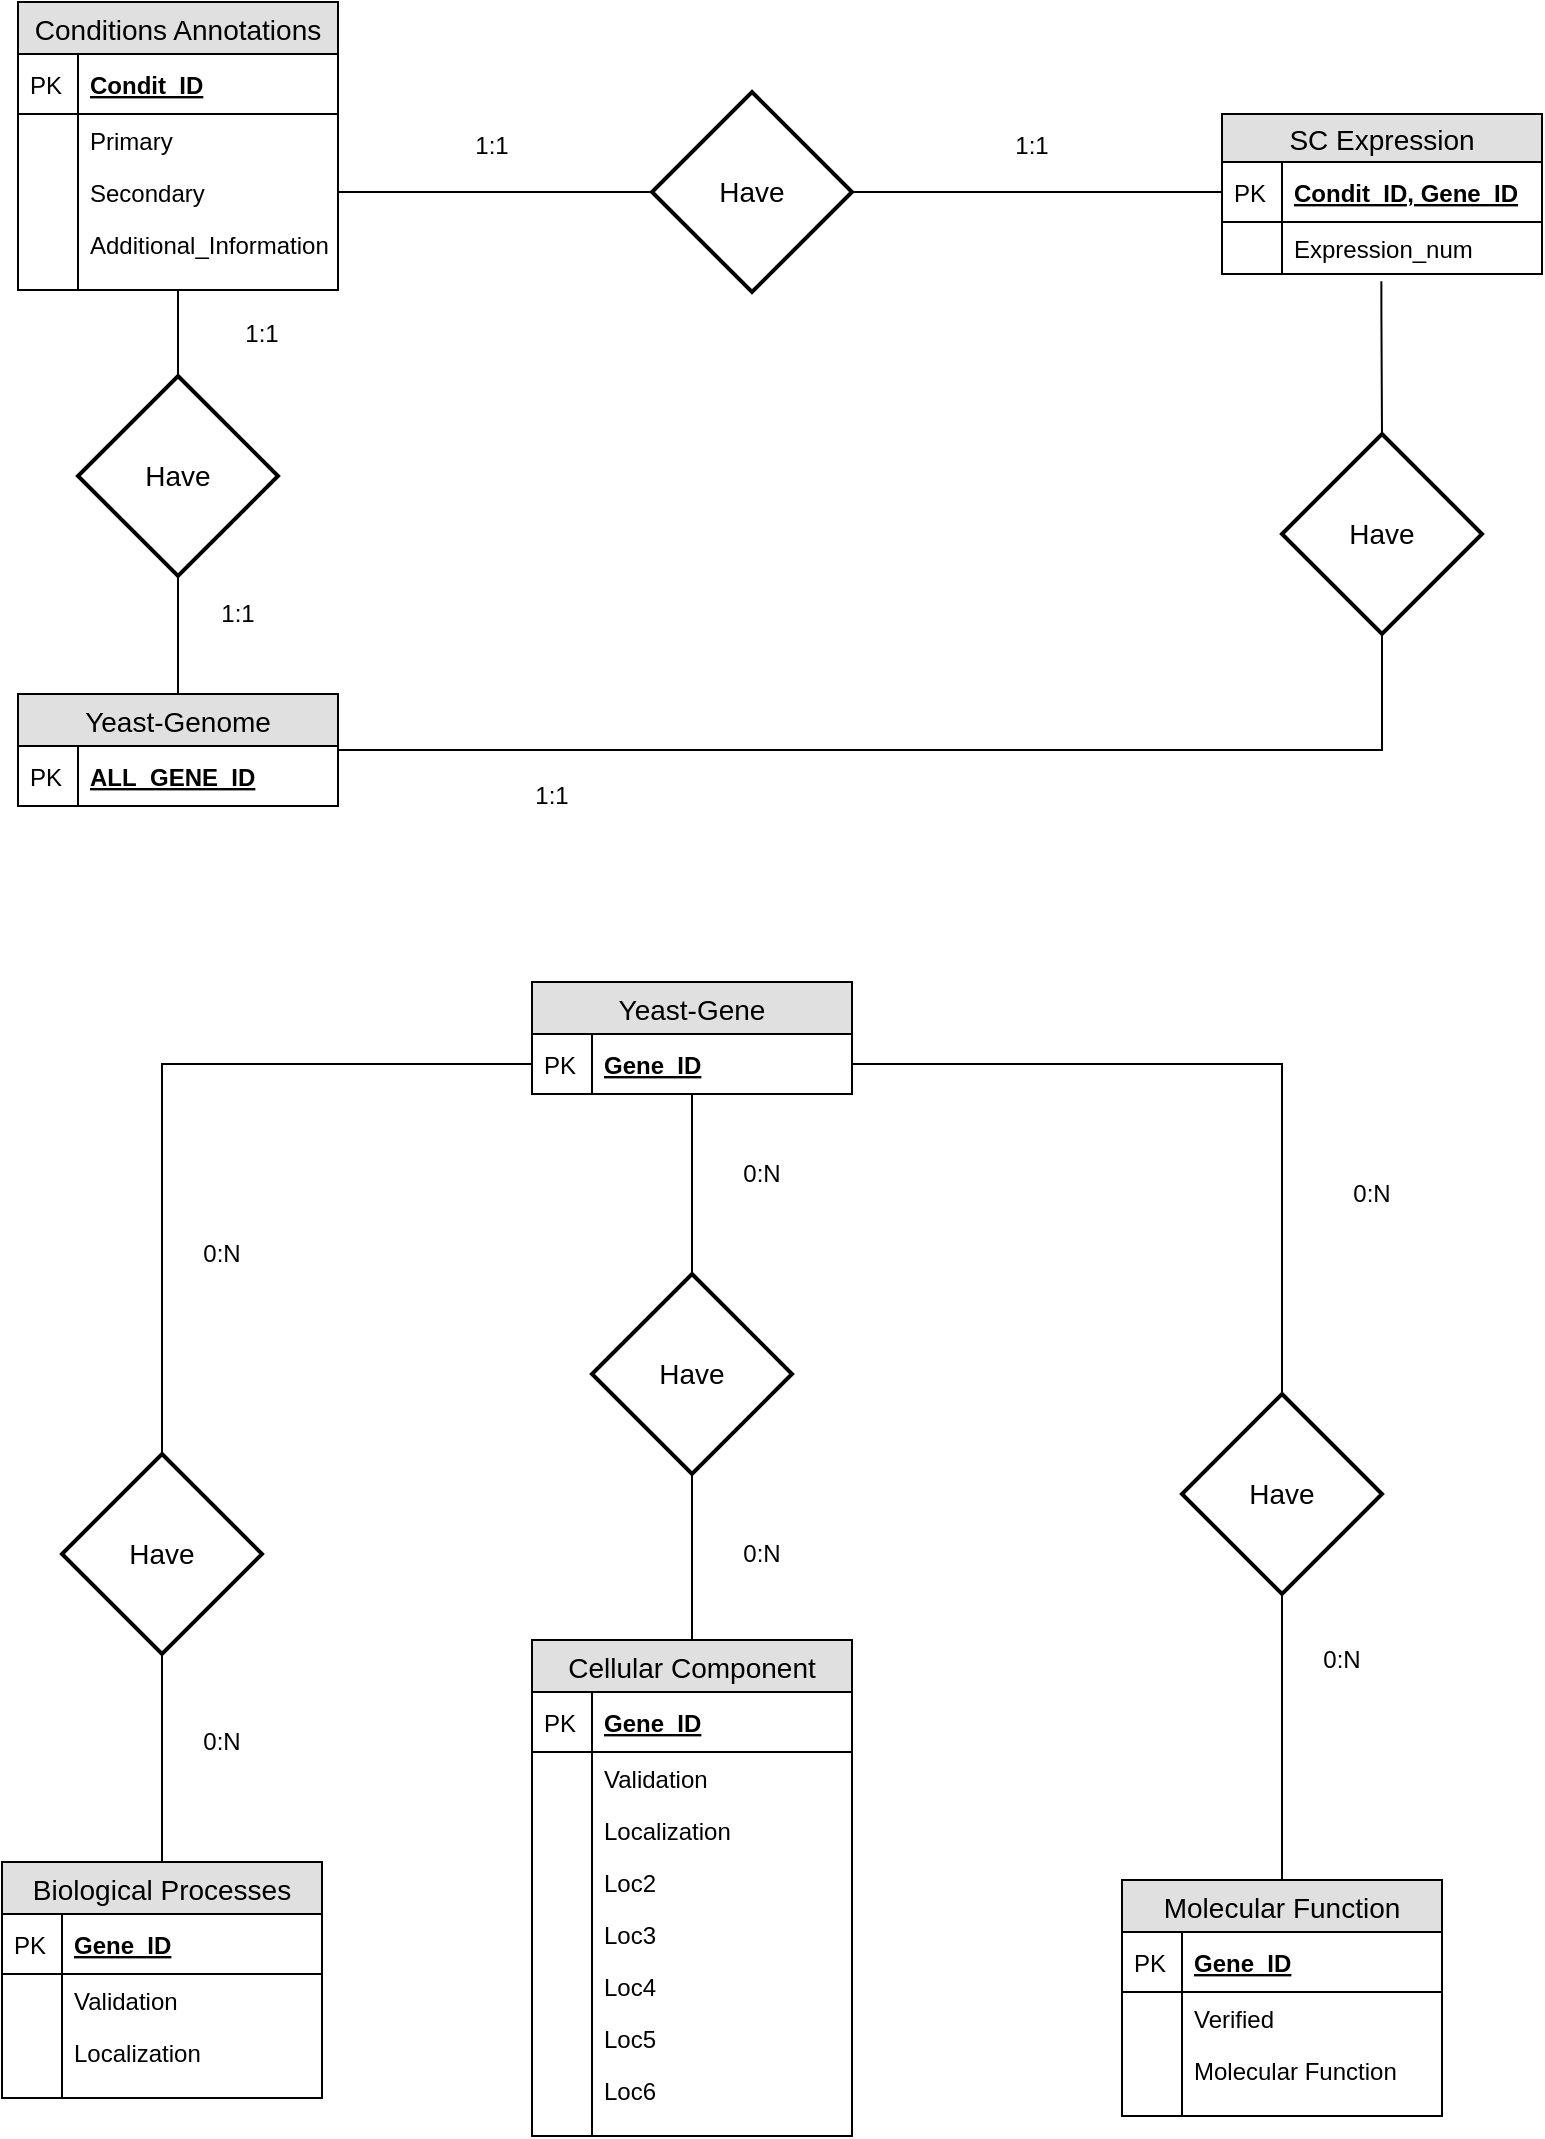 <mxfile version="12.1.0" type="device" pages="1"><diagram id="scWGcqjn_IYCOLlwHUH1" name="Page-1"><mxGraphModel dx="797" dy="902" grid="1" gridSize="10" guides="1" tooltips="1" connect="1" arrows="1" fold="1" page="1" pageScale="1" pageWidth="850" pageHeight="1100" math="0" shadow="0"><root><mxCell id="0"/><mxCell id="1" parent="0"/><mxCell id="nrZJSowyt6EIEd6mgITd-166" style="edgeStyle=orthogonalEdgeStyle;rounded=0;orthogonalLoop=1;jettySize=auto;html=1;entryX=0.5;entryY=0;entryDx=0;entryDy=0;endArrow=none;endFill=0;" parent="1" source="nrZJSowyt6EIEd6mgITd-1" target="nrZJSowyt6EIEd6mgITd-164" edge="1"><mxGeometry relative="1" as="geometry"/></mxCell><mxCell id="nrZJSowyt6EIEd6mgITd-1" value="Conditions Annotations" style="swimlane;fontStyle=0;childLayout=stackLayout;horizontal=1;startSize=26;fillColor=#e0e0e0;horizontalStack=0;resizeParent=1;resizeParentMax=0;resizeLast=0;collapsible=1;marginBottom=0;swimlaneFillColor=#ffffff;align=center;fontSize=14;" parent="1" vertex="1"><mxGeometry x="53" y="4" width="160" height="144" as="geometry"/></mxCell><mxCell id="nrZJSowyt6EIEd6mgITd-2" value="Condit_ID" style="shape=partialRectangle;top=0;left=0;right=0;bottom=1;align=left;verticalAlign=middle;fillColor=none;spacingLeft=34;spacingRight=4;overflow=hidden;rotatable=0;points=[[0,0.5],[1,0.5]];portConstraint=eastwest;dropTarget=0;fontStyle=5;fontSize=12;" parent="nrZJSowyt6EIEd6mgITd-1" vertex="1"><mxGeometry y="26" width="160" height="30" as="geometry"/></mxCell><mxCell id="nrZJSowyt6EIEd6mgITd-3" value="PK" style="shape=partialRectangle;top=0;left=0;bottom=0;fillColor=none;align=left;verticalAlign=middle;spacingLeft=4;spacingRight=4;overflow=hidden;rotatable=0;points=[];portConstraint=eastwest;part=1;fontSize=12;" parent="nrZJSowyt6EIEd6mgITd-2" vertex="1" connectable="0"><mxGeometry width="30" height="30" as="geometry"/></mxCell><mxCell id="nrZJSowyt6EIEd6mgITd-4" value="Primary" style="shape=partialRectangle;top=0;left=0;right=0;bottom=0;align=left;verticalAlign=top;fillColor=none;spacingLeft=34;spacingRight=4;overflow=hidden;rotatable=0;points=[[0,0.5],[1,0.5]];portConstraint=eastwest;dropTarget=0;fontSize=12;" parent="nrZJSowyt6EIEd6mgITd-1" vertex="1"><mxGeometry y="56" width="160" height="26" as="geometry"/></mxCell><mxCell id="nrZJSowyt6EIEd6mgITd-5" value="" style="shape=partialRectangle;top=0;left=0;bottom=0;fillColor=none;align=left;verticalAlign=top;spacingLeft=4;spacingRight=4;overflow=hidden;rotatable=0;points=[];portConstraint=eastwest;part=1;fontSize=12;" parent="nrZJSowyt6EIEd6mgITd-4" vertex="1" connectable="0"><mxGeometry width="30" height="26" as="geometry"/></mxCell><mxCell id="nrZJSowyt6EIEd6mgITd-6" value="Secondary" style="shape=partialRectangle;top=0;left=0;right=0;bottom=0;align=left;verticalAlign=top;fillColor=none;spacingLeft=34;spacingRight=4;overflow=hidden;rotatable=0;points=[[0,0.5],[1,0.5]];portConstraint=eastwest;dropTarget=0;fontSize=12;" parent="nrZJSowyt6EIEd6mgITd-1" vertex="1"><mxGeometry y="82" width="160" height="26" as="geometry"/></mxCell><mxCell id="nrZJSowyt6EIEd6mgITd-7" value="" style="shape=partialRectangle;top=0;left=0;bottom=0;fillColor=none;align=left;verticalAlign=top;spacingLeft=4;spacingRight=4;overflow=hidden;rotatable=0;points=[];portConstraint=eastwest;part=1;fontSize=12;" parent="nrZJSowyt6EIEd6mgITd-6" vertex="1" connectable="0"><mxGeometry width="30" height="26" as="geometry"/></mxCell><mxCell id="nrZJSowyt6EIEd6mgITd-8" value="Additional_Information" style="shape=partialRectangle;top=0;left=0;right=0;bottom=0;align=left;verticalAlign=top;fillColor=none;spacingLeft=34;spacingRight=4;overflow=hidden;rotatable=0;points=[[0,0.5],[1,0.5]];portConstraint=eastwest;dropTarget=0;fontSize=12;" parent="nrZJSowyt6EIEd6mgITd-1" vertex="1"><mxGeometry y="108" width="160" height="26" as="geometry"/></mxCell><mxCell id="nrZJSowyt6EIEd6mgITd-9" value="" style="shape=partialRectangle;top=0;left=0;bottom=0;fillColor=none;align=left;verticalAlign=top;spacingLeft=4;spacingRight=4;overflow=hidden;rotatable=0;points=[];portConstraint=eastwest;part=1;fontSize=12;" parent="nrZJSowyt6EIEd6mgITd-8" vertex="1" connectable="0"><mxGeometry width="30" height="26" as="geometry"/></mxCell><mxCell id="nrZJSowyt6EIEd6mgITd-10" value="" style="shape=partialRectangle;top=0;left=0;right=0;bottom=0;align=left;verticalAlign=top;fillColor=none;spacingLeft=34;spacingRight=4;overflow=hidden;rotatable=0;points=[[0,0.5],[1,0.5]];portConstraint=eastwest;dropTarget=0;fontSize=12;" parent="nrZJSowyt6EIEd6mgITd-1" vertex="1"><mxGeometry y="134" width="160" height="10" as="geometry"/></mxCell><mxCell id="nrZJSowyt6EIEd6mgITd-11" value="" style="shape=partialRectangle;top=0;left=0;bottom=0;fillColor=none;align=left;verticalAlign=top;spacingLeft=4;spacingRight=4;overflow=hidden;rotatable=0;points=[];portConstraint=eastwest;part=1;fontSize=12;" parent="nrZJSowyt6EIEd6mgITd-10" vertex="1" connectable="0"><mxGeometry width="30" height="10" as="geometry"/></mxCell><mxCell id="nrZJSowyt6EIEd6mgITd-14" value="Biological Processes" style="swimlane;fontStyle=0;childLayout=stackLayout;horizontal=1;startSize=26;fillColor=#e0e0e0;horizontalStack=0;resizeParent=1;resizeParentMax=0;resizeLast=0;collapsible=1;marginBottom=0;swimlaneFillColor=#ffffff;align=center;fontSize=14;" parent="1" vertex="1"><mxGeometry x="45" y="934" width="160" height="118" as="geometry"/></mxCell><mxCell id="nrZJSowyt6EIEd6mgITd-15" value="Gene_ID" style="shape=partialRectangle;top=0;left=0;right=0;bottom=1;align=left;verticalAlign=middle;fillColor=none;spacingLeft=34;spacingRight=4;overflow=hidden;rotatable=0;points=[[0,0.5],[1,0.5]];portConstraint=eastwest;dropTarget=0;fontStyle=5;fontSize=12;" parent="nrZJSowyt6EIEd6mgITd-14" vertex="1"><mxGeometry y="26" width="160" height="30" as="geometry"/></mxCell><mxCell id="nrZJSowyt6EIEd6mgITd-16" value="PK" style="shape=partialRectangle;top=0;left=0;bottom=0;fillColor=none;align=left;verticalAlign=middle;spacingLeft=4;spacingRight=4;overflow=hidden;rotatable=0;points=[];portConstraint=eastwest;part=1;fontSize=12;" parent="nrZJSowyt6EIEd6mgITd-15" vertex="1" connectable="0"><mxGeometry width="30" height="30" as="geometry"/></mxCell><mxCell id="nrZJSowyt6EIEd6mgITd-17" value="Validation" style="shape=partialRectangle;top=0;left=0;right=0;bottom=0;align=left;verticalAlign=top;fillColor=none;spacingLeft=34;spacingRight=4;overflow=hidden;rotatable=0;points=[[0,0.5],[1,0.5]];portConstraint=eastwest;dropTarget=0;fontSize=12;" parent="nrZJSowyt6EIEd6mgITd-14" vertex="1"><mxGeometry y="56" width="160" height="26" as="geometry"/></mxCell><mxCell id="nrZJSowyt6EIEd6mgITd-18" value="" style="shape=partialRectangle;top=0;left=0;bottom=0;fillColor=none;align=left;verticalAlign=top;spacingLeft=4;spacingRight=4;overflow=hidden;rotatable=0;points=[];portConstraint=eastwest;part=1;fontSize=12;" parent="nrZJSowyt6EIEd6mgITd-17" vertex="1" connectable="0"><mxGeometry width="30" height="26" as="geometry"/></mxCell><mxCell id="nrZJSowyt6EIEd6mgITd-19" value="Localization" style="shape=partialRectangle;top=0;left=0;right=0;bottom=0;align=left;verticalAlign=top;fillColor=none;spacingLeft=34;spacingRight=4;overflow=hidden;rotatable=0;points=[[0,0.5],[1,0.5]];portConstraint=eastwest;dropTarget=0;fontSize=12;" parent="nrZJSowyt6EIEd6mgITd-14" vertex="1"><mxGeometry y="82" width="160" height="26" as="geometry"/></mxCell><mxCell id="nrZJSowyt6EIEd6mgITd-20" value="" style="shape=partialRectangle;top=0;left=0;bottom=0;fillColor=none;align=left;verticalAlign=top;spacingLeft=4;spacingRight=4;overflow=hidden;rotatable=0;points=[];portConstraint=eastwest;part=1;fontSize=12;" parent="nrZJSowyt6EIEd6mgITd-19" vertex="1" connectable="0"><mxGeometry width="30" height="26" as="geometry"/></mxCell><mxCell id="nrZJSowyt6EIEd6mgITd-23" value="" style="shape=partialRectangle;top=0;left=0;right=0;bottom=0;align=left;verticalAlign=top;fillColor=none;spacingLeft=34;spacingRight=4;overflow=hidden;rotatable=0;points=[[0,0.5],[1,0.5]];portConstraint=eastwest;dropTarget=0;fontSize=12;" parent="nrZJSowyt6EIEd6mgITd-14" vertex="1"><mxGeometry y="108" width="160" height="10" as="geometry"/></mxCell><mxCell id="nrZJSowyt6EIEd6mgITd-24" value="" style="shape=partialRectangle;top=0;left=0;bottom=0;fillColor=none;align=left;verticalAlign=top;spacingLeft=4;spacingRight=4;overflow=hidden;rotatable=0;points=[];portConstraint=eastwest;part=1;fontSize=12;" parent="nrZJSowyt6EIEd6mgITd-23" vertex="1" connectable="0"><mxGeometry width="30" height="10" as="geometry"/></mxCell><mxCell id="nrZJSowyt6EIEd6mgITd-25" value="Cellular Component" style="swimlane;fontStyle=0;childLayout=stackLayout;horizontal=1;startSize=26;fillColor=#e0e0e0;horizontalStack=0;resizeParent=1;resizeParentMax=0;resizeLast=0;collapsible=1;marginBottom=0;swimlaneFillColor=#ffffff;align=center;fontSize=14;" parent="1" vertex="1"><mxGeometry x="310" y="823" width="160" height="248" as="geometry"/></mxCell><mxCell id="nrZJSowyt6EIEd6mgITd-26" value="Gene_ID" style="shape=partialRectangle;top=0;left=0;right=0;bottom=1;align=left;verticalAlign=middle;fillColor=none;spacingLeft=34;spacingRight=4;overflow=hidden;rotatable=0;points=[[0,0.5],[1,0.5]];portConstraint=eastwest;dropTarget=0;fontStyle=5;fontSize=12;" parent="nrZJSowyt6EIEd6mgITd-25" vertex="1"><mxGeometry y="26" width="160" height="30" as="geometry"/></mxCell><mxCell id="nrZJSowyt6EIEd6mgITd-27" value="PK" style="shape=partialRectangle;top=0;left=0;bottom=0;fillColor=none;align=left;verticalAlign=middle;spacingLeft=4;spacingRight=4;overflow=hidden;rotatable=0;points=[];portConstraint=eastwest;part=1;fontSize=12;" parent="nrZJSowyt6EIEd6mgITd-26" vertex="1" connectable="0"><mxGeometry width="30" height="30" as="geometry"/></mxCell><mxCell id="nrZJSowyt6EIEd6mgITd-28" value="Validation" style="shape=partialRectangle;top=0;left=0;right=0;bottom=0;align=left;verticalAlign=top;fillColor=none;spacingLeft=34;spacingRight=4;overflow=hidden;rotatable=0;points=[[0,0.5],[1,0.5]];portConstraint=eastwest;dropTarget=0;fontSize=12;" parent="nrZJSowyt6EIEd6mgITd-25" vertex="1"><mxGeometry y="56" width="160" height="26" as="geometry"/></mxCell><mxCell id="nrZJSowyt6EIEd6mgITd-29" value="" style="shape=partialRectangle;top=0;left=0;bottom=0;fillColor=none;align=left;verticalAlign=top;spacingLeft=4;spacingRight=4;overflow=hidden;rotatable=0;points=[];portConstraint=eastwest;part=1;fontSize=12;" parent="nrZJSowyt6EIEd6mgITd-28" vertex="1" connectable="0"><mxGeometry width="30" height="26" as="geometry"/></mxCell><mxCell id="nrZJSowyt6EIEd6mgITd-30" value="Localization" style="shape=partialRectangle;top=0;left=0;right=0;bottom=0;align=left;verticalAlign=top;fillColor=none;spacingLeft=34;spacingRight=4;overflow=hidden;rotatable=0;points=[[0,0.5],[1,0.5]];portConstraint=eastwest;dropTarget=0;fontSize=12;" parent="nrZJSowyt6EIEd6mgITd-25" vertex="1"><mxGeometry y="82" width="160" height="26" as="geometry"/></mxCell><mxCell id="nrZJSowyt6EIEd6mgITd-31" value="" style="shape=partialRectangle;top=0;left=0;bottom=0;fillColor=none;align=left;verticalAlign=top;spacingLeft=4;spacingRight=4;overflow=hidden;rotatable=0;points=[];portConstraint=eastwest;part=1;fontSize=12;" parent="nrZJSowyt6EIEd6mgITd-30" vertex="1" connectable="0"><mxGeometry width="30" height="26" as="geometry"/></mxCell><mxCell id="nrZJSowyt6EIEd6mgITd-32" value="Loc2" style="shape=partialRectangle;top=0;left=0;right=0;bottom=0;align=left;verticalAlign=top;fillColor=none;spacingLeft=34;spacingRight=4;overflow=hidden;rotatable=0;points=[[0,0.5],[1,0.5]];portConstraint=eastwest;dropTarget=0;fontSize=12;" parent="nrZJSowyt6EIEd6mgITd-25" vertex="1"><mxGeometry y="108" width="160" height="26" as="geometry"/></mxCell><mxCell id="nrZJSowyt6EIEd6mgITd-33" value="" style="shape=partialRectangle;top=0;left=0;bottom=0;fillColor=none;align=left;verticalAlign=top;spacingLeft=4;spacingRight=4;overflow=hidden;rotatable=0;points=[];portConstraint=eastwest;part=1;fontSize=12;" parent="nrZJSowyt6EIEd6mgITd-32" vertex="1" connectable="0"><mxGeometry width="30" height="26" as="geometry"/></mxCell><mxCell id="nrZJSowyt6EIEd6mgITd-36" value="Loc3" style="shape=partialRectangle;top=0;left=0;right=0;bottom=0;align=left;verticalAlign=top;fillColor=none;spacingLeft=34;spacingRight=4;overflow=hidden;rotatable=0;points=[[0,0.5],[1,0.5]];portConstraint=eastwest;dropTarget=0;fontSize=12;" parent="nrZJSowyt6EIEd6mgITd-25" vertex="1"><mxGeometry y="134" width="160" height="26" as="geometry"/></mxCell><mxCell id="nrZJSowyt6EIEd6mgITd-37" value="" style="shape=partialRectangle;top=0;left=0;bottom=0;fillColor=none;align=left;verticalAlign=top;spacingLeft=4;spacingRight=4;overflow=hidden;rotatable=0;points=[];portConstraint=eastwest;part=1;fontSize=12;" parent="nrZJSowyt6EIEd6mgITd-36" vertex="1" connectable="0"><mxGeometry width="30" height="26" as="geometry"/></mxCell><mxCell id="nrZJSowyt6EIEd6mgITd-38" value="Loc4" style="shape=partialRectangle;top=0;left=0;right=0;bottom=0;align=left;verticalAlign=top;fillColor=none;spacingLeft=34;spacingRight=4;overflow=hidden;rotatable=0;points=[[0,0.5],[1,0.5]];portConstraint=eastwest;dropTarget=0;fontSize=12;" parent="nrZJSowyt6EIEd6mgITd-25" vertex="1"><mxGeometry y="160" width="160" height="26" as="geometry"/></mxCell><mxCell id="nrZJSowyt6EIEd6mgITd-39" value="" style="shape=partialRectangle;top=0;left=0;bottom=0;fillColor=none;align=left;verticalAlign=top;spacingLeft=4;spacingRight=4;overflow=hidden;rotatable=0;points=[];portConstraint=eastwest;part=1;fontSize=12;" parent="nrZJSowyt6EIEd6mgITd-38" vertex="1" connectable="0"><mxGeometry width="30" height="26" as="geometry"/></mxCell><mxCell id="nrZJSowyt6EIEd6mgITd-40" value="Loc5" style="shape=partialRectangle;top=0;left=0;right=0;bottom=0;align=left;verticalAlign=top;fillColor=none;spacingLeft=34;spacingRight=4;overflow=hidden;rotatable=0;points=[[0,0.5],[1,0.5]];portConstraint=eastwest;dropTarget=0;fontSize=12;" parent="nrZJSowyt6EIEd6mgITd-25" vertex="1"><mxGeometry y="186" width="160" height="26" as="geometry"/></mxCell><mxCell id="nrZJSowyt6EIEd6mgITd-41" value="" style="shape=partialRectangle;top=0;left=0;bottom=0;fillColor=none;align=left;verticalAlign=top;spacingLeft=4;spacingRight=4;overflow=hidden;rotatable=0;points=[];portConstraint=eastwest;part=1;fontSize=12;" parent="nrZJSowyt6EIEd6mgITd-40" vertex="1" connectable="0"><mxGeometry width="30" height="26" as="geometry"/></mxCell><mxCell id="nrZJSowyt6EIEd6mgITd-42" value="Loc6" style="shape=partialRectangle;top=0;left=0;right=0;bottom=0;align=left;verticalAlign=top;fillColor=none;spacingLeft=34;spacingRight=4;overflow=hidden;rotatable=0;points=[[0,0.5],[1,0.5]];portConstraint=eastwest;dropTarget=0;fontSize=12;" parent="nrZJSowyt6EIEd6mgITd-25" vertex="1"><mxGeometry y="212" width="160" height="26" as="geometry"/></mxCell><mxCell id="nrZJSowyt6EIEd6mgITd-43" value="" style="shape=partialRectangle;top=0;left=0;bottom=0;fillColor=none;align=left;verticalAlign=top;spacingLeft=4;spacingRight=4;overflow=hidden;rotatable=0;points=[];portConstraint=eastwest;part=1;fontSize=12;" parent="nrZJSowyt6EIEd6mgITd-42" vertex="1" connectable="0"><mxGeometry width="30" height="26" as="geometry"/></mxCell><mxCell id="nrZJSowyt6EIEd6mgITd-34" value="" style="shape=partialRectangle;top=0;left=0;right=0;bottom=0;align=left;verticalAlign=top;fillColor=none;spacingLeft=34;spacingRight=4;overflow=hidden;rotatable=0;points=[[0,0.5],[1,0.5]];portConstraint=eastwest;dropTarget=0;fontSize=12;" parent="nrZJSowyt6EIEd6mgITd-25" vertex="1"><mxGeometry y="238" width="160" height="10" as="geometry"/></mxCell><mxCell id="nrZJSowyt6EIEd6mgITd-35" value="" style="shape=partialRectangle;top=0;left=0;bottom=0;fillColor=none;align=left;verticalAlign=top;spacingLeft=4;spacingRight=4;overflow=hidden;rotatable=0;points=[];portConstraint=eastwest;part=1;fontSize=12;" parent="nrZJSowyt6EIEd6mgITd-34" vertex="1" connectable="0"><mxGeometry width="30" height="10" as="geometry"/></mxCell><mxCell id="nrZJSowyt6EIEd6mgITd-44" value="Molecular Function" style="swimlane;fontStyle=0;childLayout=stackLayout;horizontal=1;startSize=26;fillColor=#e0e0e0;horizontalStack=0;resizeParent=1;resizeParentMax=0;resizeLast=0;collapsible=1;marginBottom=0;swimlaneFillColor=#ffffff;align=center;fontSize=14;" parent="1" vertex="1"><mxGeometry x="605" y="943" width="160" height="118" as="geometry"/></mxCell><mxCell id="nrZJSowyt6EIEd6mgITd-45" value="Gene_ID" style="shape=partialRectangle;top=0;left=0;right=0;bottom=1;align=left;verticalAlign=middle;fillColor=none;spacingLeft=34;spacingRight=4;overflow=hidden;rotatable=0;points=[[0,0.5],[1,0.5]];portConstraint=eastwest;dropTarget=0;fontStyle=5;fontSize=12;" parent="nrZJSowyt6EIEd6mgITd-44" vertex="1"><mxGeometry y="26" width="160" height="30" as="geometry"/></mxCell><mxCell id="nrZJSowyt6EIEd6mgITd-46" value="PK" style="shape=partialRectangle;top=0;left=0;bottom=0;fillColor=none;align=left;verticalAlign=middle;spacingLeft=4;spacingRight=4;overflow=hidden;rotatable=0;points=[];portConstraint=eastwest;part=1;fontSize=12;" parent="nrZJSowyt6EIEd6mgITd-45" vertex="1" connectable="0"><mxGeometry width="30" height="30" as="geometry"/></mxCell><mxCell id="nrZJSowyt6EIEd6mgITd-47" value="Verified" style="shape=partialRectangle;top=0;left=0;right=0;bottom=0;align=left;verticalAlign=top;fillColor=none;spacingLeft=34;spacingRight=4;overflow=hidden;rotatable=0;points=[[0,0.5],[1,0.5]];portConstraint=eastwest;dropTarget=0;fontSize=12;" parent="nrZJSowyt6EIEd6mgITd-44" vertex="1"><mxGeometry y="56" width="160" height="26" as="geometry"/></mxCell><mxCell id="nrZJSowyt6EIEd6mgITd-48" value="" style="shape=partialRectangle;top=0;left=0;bottom=0;fillColor=none;align=left;verticalAlign=top;spacingLeft=4;spacingRight=4;overflow=hidden;rotatable=0;points=[];portConstraint=eastwest;part=1;fontSize=12;" parent="nrZJSowyt6EIEd6mgITd-47" vertex="1" connectable="0"><mxGeometry width="30" height="26" as="geometry"/></mxCell><mxCell id="nrZJSowyt6EIEd6mgITd-49" value="Molecular Function" style="shape=partialRectangle;top=0;left=0;right=0;bottom=0;align=left;verticalAlign=top;fillColor=none;spacingLeft=34;spacingRight=4;overflow=hidden;rotatable=0;points=[[0,0.5],[1,0.5]];portConstraint=eastwest;dropTarget=0;fontSize=12;" parent="nrZJSowyt6EIEd6mgITd-44" vertex="1"><mxGeometry y="82" width="160" height="26" as="geometry"/></mxCell><mxCell id="nrZJSowyt6EIEd6mgITd-50" value="" style="shape=partialRectangle;top=0;left=0;bottom=0;fillColor=none;align=left;verticalAlign=top;spacingLeft=4;spacingRight=4;overflow=hidden;rotatable=0;points=[];portConstraint=eastwest;part=1;fontSize=12;" parent="nrZJSowyt6EIEd6mgITd-49" vertex="1" connectable="0"><mxGeometry width="30" height="26" as="geometry"/></mxCell><mxCell id="nrZJSowyt6EIEd6mgITd-53" value="" style="shape=partialRectangle;top=0;left=0;right=0;bottom=0;align=left;verticalAlign=top;fillColor=none;spacingLeft=34;spacingRight=4;overflow=hidden;rotatable=0;points=[[0,0.5],[1,0.5]];portConstraint=eastwest;dropTarget=0;fontSize=12;" parent="nrZJSowyt6EIEd6mgITd-44" vertex="1"><mxGeometry y="108" width="160" height="10" as="geometry"/></mxCell><mxCell id="nrZJSowyt6EIEd6mgITd-54" value="" style="shape=partialRectangle;top=0;left=0;bottom=0;fillColor=none;align=left;verticalAlign=top;spacingLeft=4;spacingRight=4;overflow=hidden;rotatable=0;points=[];portConstraint=eastwest;part=1;fontSize=12;" parent="nrZJSowyt6EIEd6mgITd-53" vertex="1" connectable="0"><mxGeometry width="30" height="10" as="geometry"/></mxCell><mxCell id="nrZJSowyt6EIEd6mgITd-88" value="SC Expression" style="swimlane;fontStyle=0;childLayout=stackLayout;horizontal=1;startSize=24;fillColor=#e0e0e0;horizontalStack=0;resizeParent=1;resizeParentMax=0;resizeLast=0;collapsible=1;marginBottom=0;swimlaneFillColor=#ffffff;align=center;fontSize=14;" parent="1" vertex="1"><mxGeometry x="655" y="60" width="160" height="80" as="geometry"/></mxCell><mxCell id="nrZJSowyt6EIEd6mgITd-89" value="Condit_ID, Gene_ID" style="shape=partialRectangle;top=0;left=0;right=0;bottom=1;align=left;verticalAlign=middle;fillColor=none;spacingLeft=34;spacingRight=4;overflow=hidden;rotatable=0;points=[[0,0.5],[1,0.5]];portConstraint=eastwest;dropTarget=0;fontStyle=5;fontSize=12;" parent="nrZJSowyt6EIEd6mgITd-88" vertex="1"><mxGeometry y="24" width="160" height="30" as="geometry"/></mxCell><mxCell id="nrZJSowyt6EIEd6mgITd-90" value="PK" style="shape=partialRectangle;top=0;left=0;bottom=0;fillColor=none;align=left;verticalAlign=middle;spacingLeft=4;spacingRight=4;overflow=hidden;rotatable=0;points=[];portConstraint=eastwest;part=1;fontSize=12;" parent="nrZJSowyt6EIEd6mgITd-89" vertex="1" connectable="0"><mxGeometry width="30" height="30" as="geometry"/></mxCell><mxCell id="nrZJSowyt6EIEd6mgITd-93" value="Expression_num" style="shape=partialRectangle;top=0;left=0;right=0;bottom=0;align=left;verticalAlign=top;fillColor=none;spacingLeft=34;spacingRight=4;overflow=hidden;rotatable=0;points=[[0,0.5],[1,0.5]];portConstraint=eastwest;dropTarget=0;fontSize=12;" parent="nrZJSowyt6EIEd6mgITd-88" vertex="1"><mxGeometry y="54" width="160" height="26" as="geometry"/></mxCell><mxCell id="nrZJSowyt6EIEd6mgITd-94" value="" style="shape=partialRectangle;top=0;left=0;bottom=0;fillColor=none;align=left;verticalAlign=top;spacingLeft=4;spacingRight=4;overflow=hidden;rotatable=0;points=[];portConstraint=eastwest;part=1;fontSize=12;" parent="nrZJSowyt6EIEd6mgITd-93" vertex="1" connectable="0"><mxGeometry width="30" height="26" as="geometry"/></mxCell><mxCell id="nrZJSowyt6EIEd6mgITd-147" style="edgeStyle=orthogonalEdgeStyle;rounded=0;orthogonalLoop=1;jettySize=auto;html=1;entryX=0.5;entryY=0;entryDx=0;entryDy=0;endArrow=none;endFill=0;" parent="1" source="nrZJSowyt6EIEd6mgITd-115" target="nrZJSowyt6EIEd6mgITd-130" edge="1"><mxGeometry relative="1" as="geometry"/></mxCell><mxCell id="nrZJSowyt6EIEd6mgITd-115" value="Yeast-Gene" style="swimlane;fontStyle=0;childLayout=stackLayout;horizontal=1;startSize=26;fillColor=#e0e0e0;horizontalStack=0;resizeParent=1;resizeParentMax=0;resizeLast=0;collapsible=1;marginBottom=0;swimlaneFillColor=#ffffff;align=center;fontSize=14;" parent="1" vertex="1"><mxGeometry x="310" y="494" width="160" height="56" as="geometry"/></mxCell><mxCell id="nrZJSowyt6EIEd6mgITd-116" value="Gene_ID" style="shape=partialRectangle;top=0;left=0;right=0;bottom=1;align=left;verticalAlign=middle;fillColor=none;spacingLeft=34;spacingRight=4;overflow=hidden;rotatable=0;points=[[0,0.5],[1,0.5]];portConstraint=eastwest;dropTarget=0;fontStyle=5;fontSize=12;" parent="nrZJSowyt6EIEd6mgITd-115" vertex="1"><mxGeometry y="26" width="160" height="30" as="geometry"/></mxCell><mxCell id="nrZJSowyt6EIEd6mgITd-117" value="PK" style="shape=partialRectangle;top=0;left=0;bottom=0;fillColor=none;align=left;verticalAlign=middle;spacingLeft=4;spacingRight=4;overflow=hidden;rotatable=0;points=[];portConstraint=eastwest;part=1;fontSize=12;" parent="nrZJSowyt6EIEd6mgITd-116" vertex="1" connectable="0"><mxGeometry width="30" height="30" as="geometry"/></mxCell><mxCell id="nrZJSowyt6EIEd6mgITd-138" style="edgeStyle=orthogonalEdgeStyle;rounded=0;orthogonalLoop=1;jettySize=auto;html=1;exitX=0.5;exitY=1;exitDx=0;exitDy=0;entryX=0.5;entryY=0;entryDx=0;entryDy=0;endArrow=none;endFill=0;" parent="1" source="nrZJSowyt6EIEd6mgITd-128" target="nrZJSowyt6EIEd6mgITd-14" edge="1"><mxGeometry relative="1" as="geometry"/></mxCell><mxCell id="nrZJSowyt6EIEd6mgITd-128" value="Have" style="shape=rhombus;strokeWidth=2;fontSize=17;perimeter=rhombusPerimeter;whiteSpace=wrap;html=1;align=center;fontSize=14;" parent="1" vertex="1"><mxGeometry x="75" y="730" width="100" height="100" as="geometry"/></mxCell><mxCell id="nrZJSowyt6EIEd6mgITd-139" style="edgeStyle=orthogonalEdgeStyle;rounded=0;orthogonalLoop=1;jettySize=auto;html=1;exitX=0.5;exitY=1;exitDx=0;exitDy=0;entryX=0.5;entryY=0;entryDx=0;entryDy=0;endArrow=none;endFill=0;" parent="1" source="nrZJSowyt6EIEd6mgITd-130" target="nrZJSowyt6EIEd6mgITd-25" edge="1"><mxGeometry relative="1" as="geometry"/></mxCell><mxCell id="nrZJSowyt6EIEd6mgITd-130" value="Have" style="shape=rhombus;strokeWidth=2;fontSize=17;perimeter=rhombusPerimeter;whiteSpace=wrap;html=1;align=center;fontSize=14;" parent="1" vertex="1"><mxGeometry x="340" y="640" width="100" height="100" as="geometry"/></mxCell><mxCell id="nrZJSowyt6EIEd6mgITd-140" style="edgeStyle=orthogonalEdgeStyle;rounded=0;orthogonalLoop=1;jettySize=auto;html=1;exitX=0.5;exitY=1;exitDx=0;exitDy=0;entryX=0.5;entryY=0;entryDx=0;entryDy=0;endArrow=none;endFill=0;" parent="1" source="nrZJSowyt6EIEd6mgITd-131" target="nrZJSowyt6EIEd6mgITd-44" edge="1"><mxGeometry relative="1" as="geometry"/></mxCell><mxCell id="nrZJSowyt6EIEd6mgITd-131" value="Have" style="shape=rhombus;strokeWidth=2;fontSize=17;perimeter=rhombusPerimeter;whiteSpace=wrap;html=1;align=center;fontSize=14;" parent="1" vertex="1"><mxGeometry x="635" y="700" width="100" height="100" as="geometry"/></mxCell><mxCell id="nrZJSowyt6EIEd6mgITd-146" style="edgeStyle=orthogonalEdgeStyle;rounded=0;orthogonalLoop=1;jettySize=auto;html=1;entryX=0.5;entryY=0;entryDx=0;entryDy=0;endArrow=none;endFill=0;" parent="1" source="nrZJSowyt6EIEd6mgITd-116" target="nrZJSowyt6EIEd6mgITd-128" edge="1"><mxGeometry relative="1" as="geometry"/></mxCell><mxCell id="nrZJSowyt6EIEd6mgITd-148" style="edgeStyle=orthogonalEdgeStyle;rounded=0;orthogonalLoop=1;jettySize=auto;html=1;entryX=0.5;entryY=0;entryDx=0;entryDy=0;endArrow=none;endFill=0;" parent="1" source="nrZJSowyt6EIEd6mgITd-116" target="nrZJSowyt6EIEd6mgITd-131" edge="1"><mxGeometry relative="1" as="geometry"/></mxCell><mxCell id="nrZJSowyt6EIEd6mgITd-176" style="edgeStyle=orthogonalEdgeStyle;rounded=0;orthogonalLoop=1;jettySize=auto;html=1;endArrow=none;endFill=0;entryX=0.5;entryY=1;entryDx=0;entryDy=0;" parent="1" source="nrZJSowyt6EIEd6mgITd-149" target="jNxPHaTrvH0_WPi1u9xY-6" edge="1"><mxGeometry relative="1" as="geometry"><mxPoint x="740" y="340" as="targetPoint"/></mxGeometry></mxCell><mxCell id="nrZJSowyt6EIEd6mgITd-149" value="Yeast-Genome" style="swimlane;fontStyle=0;childLayout=stackLayout;horizontal=1;startSize=26;fillColor=#e0e0e0;horizontalStack=0;resizeParent=1;resizeParentMax=0;resizeLast=0;collapsible=1;marginBottom=0;swimlaneFillColor=#ffffff;align=center;fontSize=14;" parent="1" vertex="1"><mxGeometry x="53" y="350" width="160" height="56" as="geometry"/></mxCell><mxCell id="nrZJSowyt6EIEd6mgITd-150" value="ALL_GENE_ID" style="shape=partialRectangle;top=0;left=0;right=0;bottom=1;align=left;verticalAlign=middle;fillColor=none;spacingLeft=34;spacingRight=4;overflow=hidden;rotatable=0;points=[[0,0.5],[1,0.5]];portConstraint=eastwest;dropTarget=0;fontStyle=5;fontSize=12;" parent="nrZJSowyt6EIEd6mgITd-149" vertex="1"><mxGeometry y="26" width="160" height="30" as="geometry"/></mxCell><mxCell id="nrZJSowyt6EIEd6mgITd-151" value="PK" style="shape=partialRectangle;top=0;left=0;bottom=0;fillColor=none;align=left;verticalAlign=middle;spacingLeft=4;spacingRight=4;overflow=hidden;rotatable=0;points=[];portConstraint=eastwest;part=1;fontSize=12;" parent="nrZJSowyt6EIEd6mgITd-150" vertex="1" connectable="0"><mxGeometry width="30" height="30" as="geometry"/></mxCell><mxCell id="nrZJSowyt6EIEd6mgITd-162" style="edgeStyle=orthogonalEdgeStyle;rounded=0;orthogonalLoop=1;jettySize=auto;html=1;entryX=0;entryY=0.5;entryDx=0;entryDy=0;endArrow=none;endFill=0;" parent="1" source="nrZJSowyt6EIEd6mgITd-160" target="nrZJSowyt6EIEd6mgITd-89" edge="1"><mxGeometry relative="1" as="geometry"/></mxCell><mxCell id="nrZJSowyt6EIEd6mgITd-160" value="Have" style="shape=rhombus;strokeWidth=2;fontSize=17;perimeter=rhombusPerimeter;whiteSpace=wrap;html=1;align=center;fontSize=14;" parent="1" vertex="1"><mxGeometry x="370" y="49" width="100" height="100" as="geometry"/></mxCell><mxCell id="nrZJSowyt6EIEd6mgITd-165" style="edgeStyle=orthogonalEdgeStyle;rounded=0;orthogonalLoop=1;jettySize=auto;html=1;entryX=0.5;entryY=0;entryDx=0;entryDy=0;endArrow=none;endFill=0;" parent="1" source="nrZJSowyt6EIEd6mgITd-164" target="nrZJSowyt6EIEd6mgITd-149" edge="1"><mxGeometry relative="1" as="geometry"/></mxCell><mxCell id="nrZJSowyt6EIEd6mgITd-164" value="Have" style="shape=rhombus;strokeWidth=2;fontSize=17;perimeter=rhombusPerimeter;whiteSpace=wrap;html=1;align=center;fontSize=14;" parent="1" vertex="1"><mxGeometry x="83" y="191" width="100" height="100" as="geometry"/></mxCell><mxCell id="nrZJSowyt6EIEd6mgITd-173" style="edgeStyle=orthogonalEdgeStyle;rounded=0;orthogonalLoop=1;jettySize=auto;html=1;entryX=0;entryY=0.5;entryDx=0;entryDy=0;endArrow=none;endFill=0;" parent="1" source="nrZJSowyt6EIEd6mgITd-6" target="nrZJSowyt6EIEd6mgITd-160" edge="1"><mxGeometry relative="1" as="geometry"/></mxCell><mxCell id="nrZJSowyt6EIEd6mgITd-177" value="1:1" style="text;html=1;strokeColor=none;fillColor=none;align=center;verticalAlign=middle;whiteSpace=wrap;rounded=0;" parent="1" vertex="1"><mxGeometry x="155" y="159.5" width="40" height="20" as="geometry"/></mxCell><mxCell id="nrZJSowyt6EIEd6mgITd-178" value="1:1" style="text;html=1;strokeColor=none;fillColor=none;align=center;verticalAlign=middle;whiteSpace=wrap;rounded=0;" parent="1" vertex="1"><mxGeometry x="143" y="300" width="40" height="20" as="geometry"/></mxCell><mxCell id="nrZJSowyt6EIEd6mgITd-180" value="1:1" style="text;html=1;strokeColor=none;fillColor=none;align=center;verticalAlign=middle;whiteSpace=wrap;rounded=0;" parent="1" vertex="1"><mxGeometry x="270" y="66" width="40" height="20" as="geometry"/></mxCell><mxCell id="nrZJSowyt6EIEd6mgITd-181" value="1:1" style="text;html=1;strokeColor=none;fillColor=none;align=center;verticalAlign=middle;whiteSpace=wrap;rounded=0;" parent="1" vertex="1"><mxGeometry x="300" y="391" width="40" height="20" as="geometry"/></mxCell><mxCell id="nrZJSowyt6EIEd6mgITd-182" value="1:1" style="text;html=1;strokeColor=none;fillColor=none;align=center;verticalAlign=middle;whiteSpace=wrap;rounded=0;" parent="1" vertex="1"><mxGeometry x="540" y="66" width="40" height="20" as="geometry"/></mxCell><mxCell id="nrZJSowyt6EIEd6mgITd-183" value="0:N" style="text;html=1;strokeColor=none;fillColor=none;align=center;verticalAlign=middle;whiteSpace=wrap;rounded=0;" parent="1" vertex="1"><mxGeometry x="135" y="620" width="40" height="20" as="geometry"/></mxCell><mxCell id="nrZJSowyt6EIEd6mgITd-184" value="0:N" style="text;html=1;strokeColor=none;fillColor=none;align=center;verticalAlign=middle;whiteSpace=wrap;rounded=0;" parent="1" vertex="1"><mxGeometry x="404.5" y="580" width="40" height="20" as="geometry"/></mxCell><mxCell id="nrZJSowyt6EIEd6mgITd-185" value="0:N" style="text;html=1;strokeColor=none;fillColor=none;align=center;verticalAlign=middle;whiteSpace=wrap;rounded=0;" parent="1" vertex="1"><mxGeometry x="710" y="590" width="40" height="20" as="geometry"/></mxCell><mxCell id="nrZJSowyt6EIEd6mgITd-186" value="0:N" style="text;html=1;strokeColor=none;fillColor=none;align=center;verticalAlign=middle;whiteSpace=wrap;rounded=0;" parent="1" vertex="1"><mxGeometry x="135" y="864" width="40" height="20" as="geometry"/></mxCell><mxCell id="nrZJSowyt6EIEd6mgITd-187" value="0:N" style="text;html=1;strokeColor=none;fillColor=none;align=center;verticalAlign=middle;whiteSpace=wrap;rounded=0;" parent="1" vertex="1"><mxGeometry x="404.5" y="770" width="40" height="20" as="geometry"/></mxCell><mxCell id="nrZJSowyt6EIEd6mgITd-188" value="0:N" style="text;html=1;strokeColor=none;fillColor=none;align=center;verticalAlign=middle;whiteSpace=wrap;rounded=0;" parent="1" vertex="1"><mxGeometry x="695" y="823" width="40" height="20" as="geometry"/></mxCell><mxCell id="jNxPHaTrvH0_WPi1u9xY-6" value="Have" style="shape=rhombus;strokeWidth=2;fontSize=17;perimeter=rhombusPerimeter;whiteSpace=wrap;html=1;align=center;fontSize=14;" vertex="1" parent="1"><mxGeometry x="685" y="220" width="100" height="100" as="geometry"/></mxCell><mxCell id="jNxPHaTrvH0_WPi1u9xY-11" style="edgeStyle=orthogonalEdgeStyle;rounded=0;orthogonalLoop=1;jettySize=auto;html=1;entryX=0.5;entryY=0;entryDx=0;entryDy=0;endArrow=none;endFill=0;exitX=0.498;exitY=1.141;exitDx=0;exitDy=0;exitPerimeter=0;" edge="1" parent="1" source="nrZJSowyt6EIEd6mgITd-93" target="jNxPHaTrvH0_WPi1u9xY-6"><mxGeometry relative="1" as="geometry"><mxPoint x="734" y="150.5" as="sourcePoint"/><mxPoint x="734" y="209.833" as="targetPoint"/><Array as="points"><mxPoint x="735" y="160"/><mxPoint x="735" y="160"/></Array></mxGeometry></mxCell></root></mxGraphModel></diagram></mxfile>